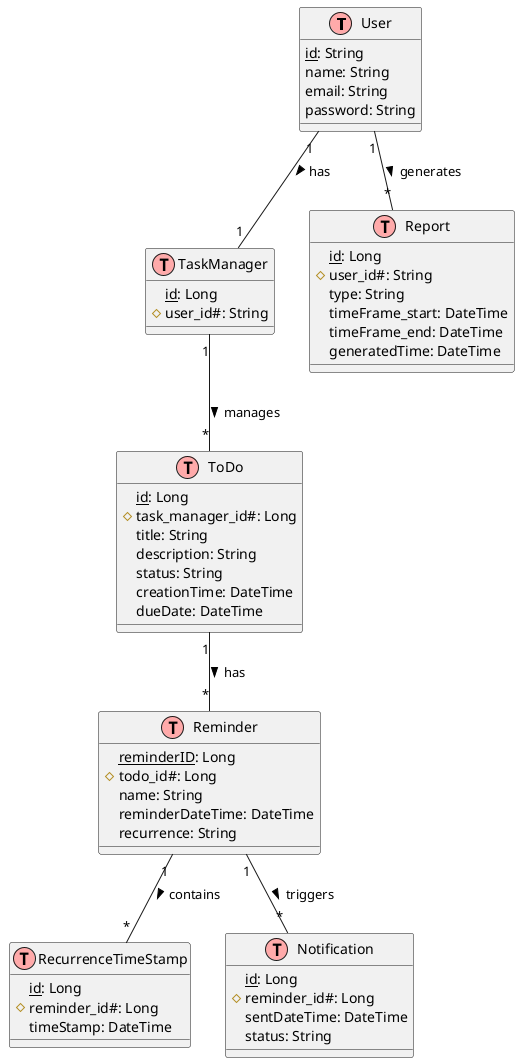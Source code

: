 @startuml Entity Relationship Diagram

!define table(x) class x << (T,#FFAAAA) >>
!define primary_key(x) <u>x</u>
!define foreign_key(x) #x#

' Define tables
table(User) {
    primary_key(id): String
    name: String
    email: String
    password: String
}

table(TaskManager) {
    primary_key(id): Long
    foreign_key(user_id): String
}

table(ToDo) {
    primary_key(id): Long
    foreign_key(task_manager_id): Long
    title: String
    description: String
    status: String
    creationTime: DateTime
    dueDate: DateTime
}

table(Reminder) {
    primary_key(reminderID): Long
    foreign_key(todo_id): Long
    name: String
    reminderDateTime: DateTime
    recurrence: String
}

table(RecurrenceTimeStamp) {
    primary_key(id): Long
    foreign_key(reminder_id): Long
    timeStamp: DateTime
}

table(Notification) {
    primary_key(id): Long
    foreign_key(reminder_id): Long
    sentDateTime: DateTime
    status: String
}

table(Report) {
    primary_key(id): Long
    foreign_key(user_id): String
    type: String
    timeFrame_start: DateTime
    timeFrame_end: DateTime
    generatedTime: DateTime
}

' Define relationships
User "1" -- "1" TaskManager : has >
TaskManager "1" -- "*" ToDo : manages >
ToDo "1" -- "*" Reminder : has >
Reminder "1" -- "*" RecurrenceTimeStamp : contains >
Reminder "1" -- "*" Notification : triggers >
User "1" -- "*" Report : generates >

@enduml
